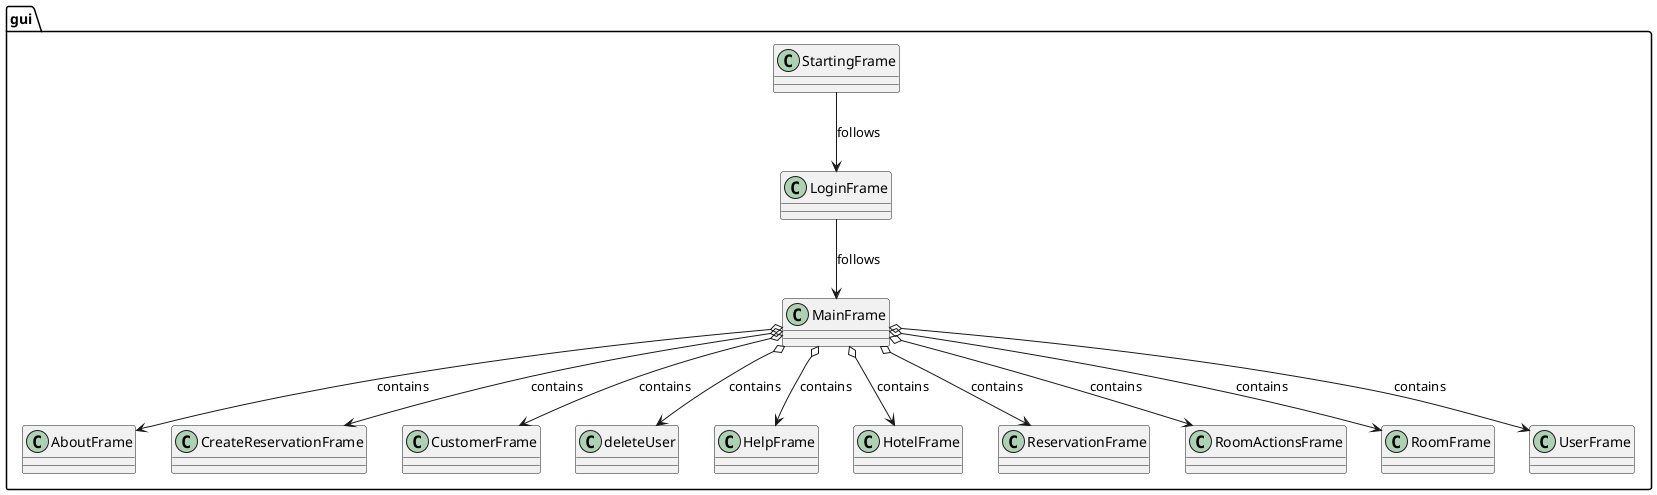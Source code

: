 @startuml gui

package gui {
    class AboutFrame
    class CreateReservationFrame
    class CustomerFrame
    class deleteUser
    class HelpFrame
    class HotelFrame
    class LoginFrame
    class MainFrame
    class ReservationFrame
    class RoomActionsFrame
    class RoomFrame
    class StartingFrame
    class UserFrame
}

StartingFrame --> LoginFrame : follows
LoginFrame --> MainFrame : follows

MainFrame o--> AboutFrame : contains
MainFrame o--> CreateReservationFrame : contains
MainFrame o--> CustomerFrame : contains
MainFrame o--> deleteUser : contains
MainFrame o--> HelpFrame : contains
MainFrame o--> HotelFrame : contains
MainFrame o--> ReservationFrame : contains
MainFrame o--> RoomActionsFrame : contains
MainFrame o--> RoomFrame : contains
MainFrame o--> UserFrame : contains

@enduml
